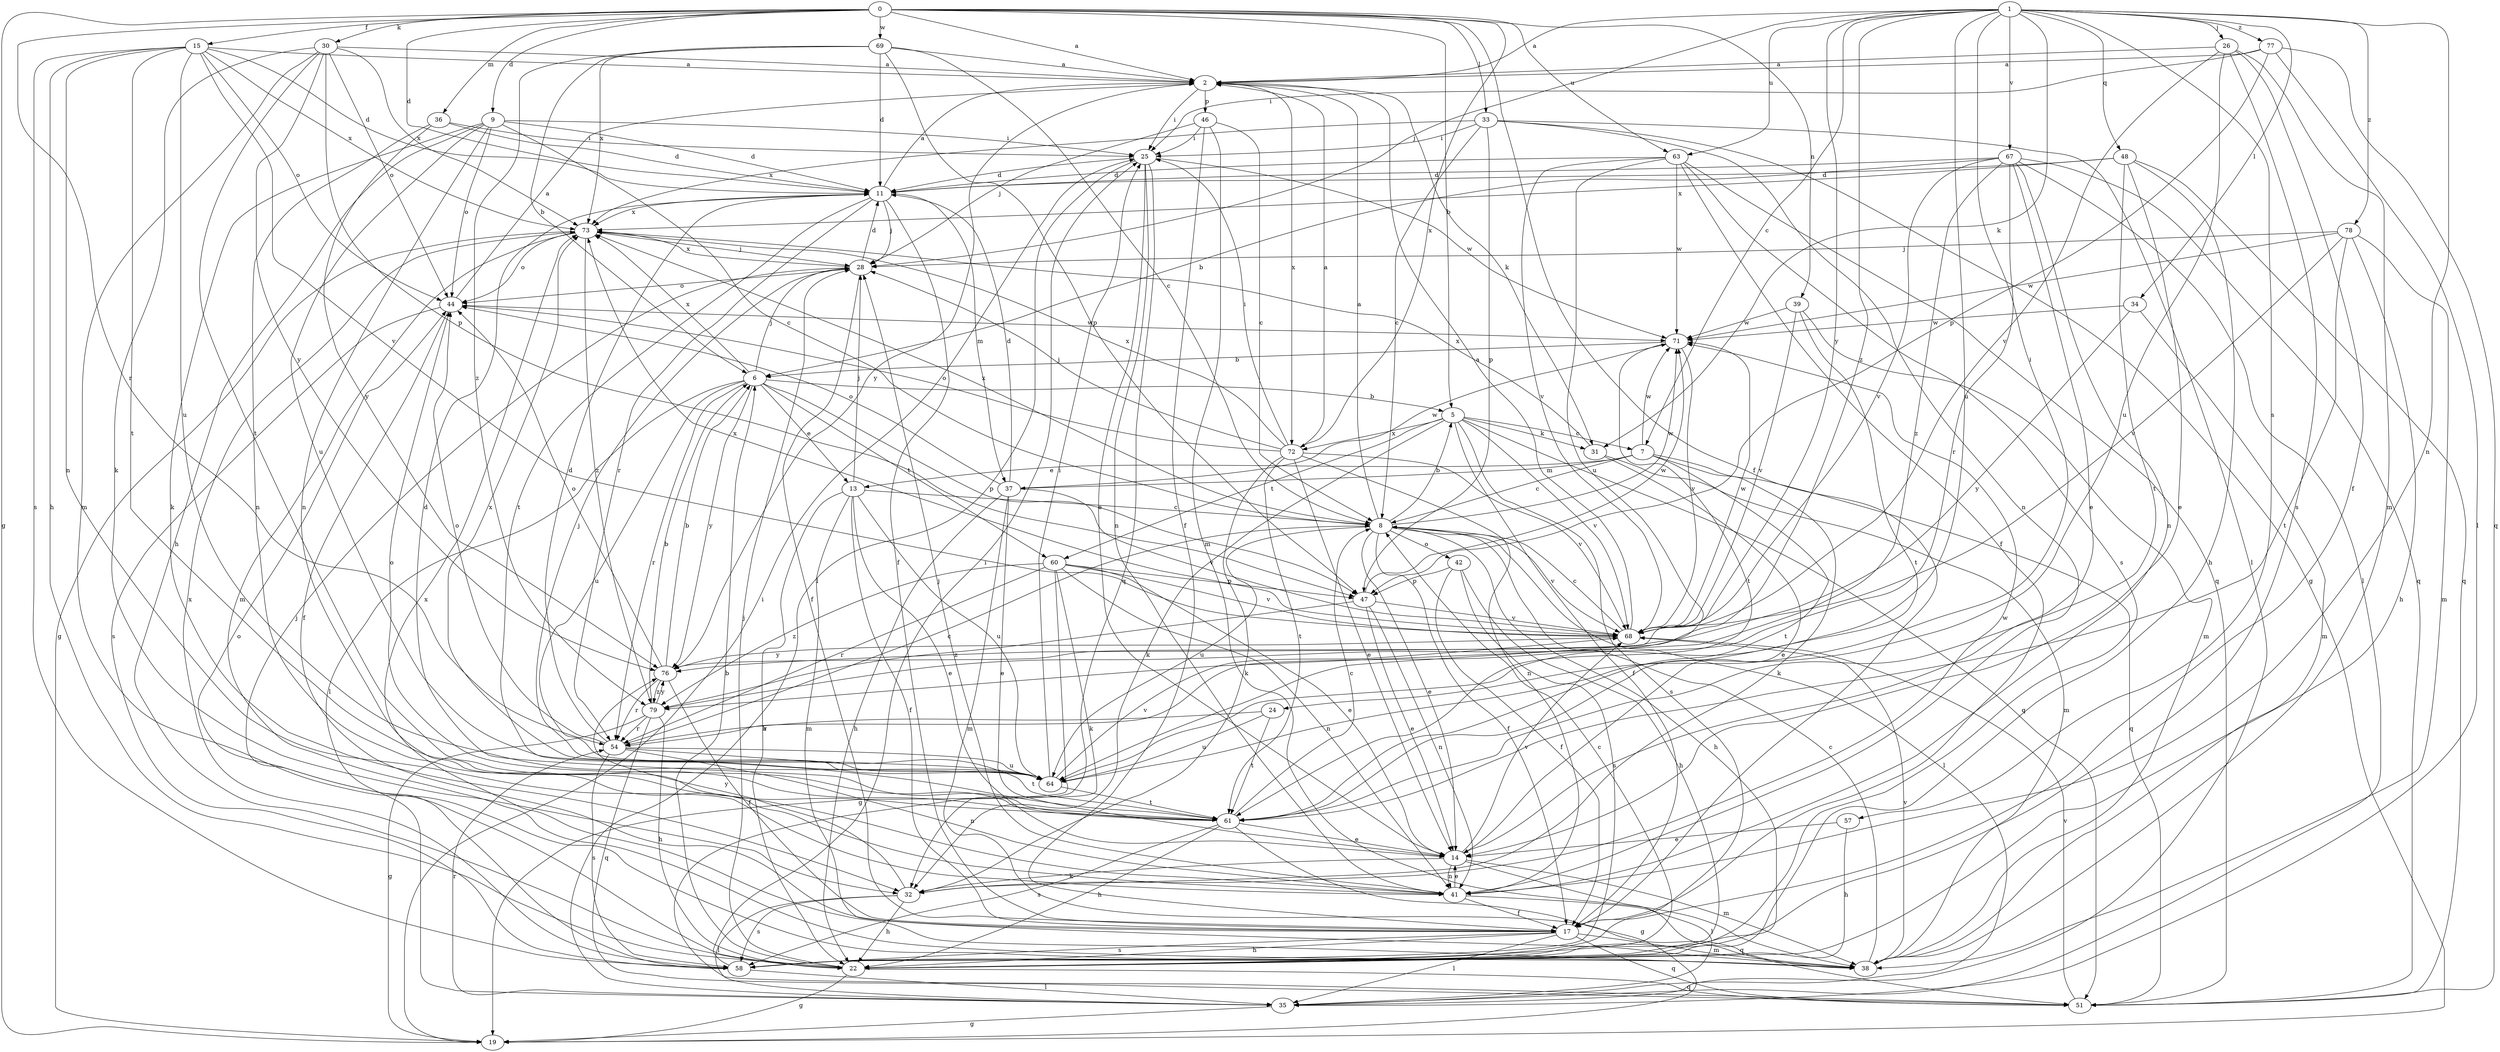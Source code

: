 strict digraph  {
0;
1;
2;
5;
6;
7;
8;
9;
11;
13;
14;
15;
17;
19;
22;
24;
25;
26;
28;
30;
31;
32;
33;
34;
35;
36;
37;
38;
39;
41;
42;
44;
46;
47;
48;
51;
54;
57;
58;
60;
61;
63;
64;
67;
68;
69;
71;
72;
73;
76;
77;
78;
79;
0 -> 2  [label=a];
0 -> 5  [label=b];
0 -> 9  [label=d];
0 -> 11  [label=d];
0 -> 15  [label=f];
0 -> 17  [label=f];
0 -> 19  [label=g];
0 -> 30  [label=k];
0 -> 33  [label=l];
0 -> 36  [label=m];
0 -> 39  [label=n];
0 -> 54  [label=r];
0 -> 63  [label=u];
0 -> 69  [label=w];
0 -> 72  [label=x];
1 -> 2  [label=a];
1 -> 7  [label=c];
1 -> 24  [label=i];
1 -> 26  [label=j];
1 -> 28  [label=j];
1 -> 31  [label=k];
1 -> 34  [label=l];
1 -> 41  [label=n];
1 -> 48  [label=q];
1 -> 57  [label=s];
1 -> 63  [label=u];
1 -> 64  [label=u];
1 -> 67  [label=v];
1 -> 76  [label=y];
1 -> 77  [label=z];
1 -> 78  [label=z];
1 -> 79  [label=z];
2 -> 25  [label=i];
2 -> 31  [label=k];
2 -> 46  [label=p];
2 -> 72  [label=x];
2 -> 76  [label=y];
5 -> 7  [label=c];
5 -> 17  [label=f];
5 -> 31  [label=k];
5 -> 32  [label=k];
5 -> 51  [label=q];
5 -> 58  [label=s];
5 -> 60  [label=t];
5 -> 68  [label=v];
5 -> 72  [label=x];
6 -> 5  [label=b];
6 -> 13  [label=e];
6 -> 28  [label=j];
6 -> 35  [label=l];
6 -> 47  [label=p];
6 -> 54  [label=r];
6 -> 60  [label=t];
6 -> 64  [label=u];
6 -> 73  [label=x];
6 -> 76  [label=y];
7 -> 8  [label=c];
7 -> 13  [label=e];
7 -> 32  [label=k];
7 -> 37  [label=m];
7 -> 51  [label=q];
7 -> 61  [label=t];
7 -> 71  [label=w];
8 -> 2  [label=a];
8 -> 5  [label=b];
8 -> 14  [label=e];
8 -> 17  [label=f];
8 -> 22  [label=h];
8 -> 35  [label=l];
8 -> 42  [label=o];
8 -> 64  [label=u];
8 -> 68  [label=v];
8 -> 71  [label=w];
8 -> 73  [label=x];
9 -> 8  [label=c];
9 -> 11  [label=d];
9 -> 22  [label=h];
9 -> 25  [label=i];
9 -> 32  [label=k];
9 -> 41  [label=n];
9 -> 44  [label=o];
9 -> 64  [label=u];
11 -> 2  [label=a];
11 -> 17  [label=f];
11 -> 28  [label=j];
11 -> 37  [label=m];
11 -> 54  [label=r];
11 -> 61  [label=t];
11 -> 73  [label=x];
13 -> 8  [label=c];
13 -> 14  [label=e];
13 -> 17  [label=f];
13 -> 22  [label=h];
13 -> 28  [label=j];
13 -> 38  [label=m];
13 -> 64  [label=u];
14 -> 32  [label=k];
14 -> 35  [label=l];
14 -> 38  [label=m];
14 -> 41  [label=n];
14 -> 68  [label=v];
15 -> 2  [label=a];
15 -> 11  [label=d];
15 -> 22  [label=h];
15 -> 41  [label=n];
15 -> 44  [label=o];
15 -> 58  [label=s];
15 -> 61  [label=t];
15 -> 64  [label=u];
15 -> 68  [label=v];
15 -> 73  [label=x];
17 -> 22  [label=h];
17 -> 35  [label=l];
17 -> 38  [label=m];
17 -> 51  [label=q];
17 -> 58  [label=s];
19 -> 25  [label=i];
22 -> 6  [label=b];
22 -> 8  [label=c];
22 -> 19  [label=g];
22 -> 28  [label=j];
22 -> 44  [label=o];
22 -> 51  [label=q];
24 -> 54  [label=r];
24 -> 61  [label=t];
24 -> 64  [label=u];
25 -> 11  [label=d];
25 -> 14  [label=e];
25 -> 35  [label=l];
25 -> 41  [label=n];
25 -> 51  [label=q];
25 -> 71  [label=w];
26 -> 2  [label=a];
26 -> 17  [label=f];
26 -> 38  [label=m];
26 -> 58  [label=s];
26 -> 64  [label=u];
26 -> 68  [label=v];
28 -> 11  [label=d];
28 -> 17  [label=f];
28 -> 44  [label=o];
28 -> 73  [label=x];
30 -> 2  [label=a];
30 -> 32  [label=k];
30 -> 38  [label=m];
30 -> 44  [label=o];
30 -> 47  [label=p];
30 -> 61  [label=t];
30 -> 73  [label=x];
30 -> 76  [label=y];
31 -> 14  [label=e];
31 -> 38  [label=m];
31 -> 73  [label=x];
32 -> 22  [label=h];
32 -> 35  [label=l];
32 -> 58  [label=s];
32 -> 71  [label=w];
32 -> 76  [label=y];
33 -> 8  [label=c];
33 -> 19  [label=g];
33 -> 25  [label=i];
33 -> 35  [label=l];
33 -> 41  [label=n];
33 -> 47  [label=p];
33 -> 73  [label=x];
34 -> 38  [label=m];
34 -> 71  [label=w];
34 -> 76  [label=y];
35 -> 19  [label=g];
35 -> 54  [label=r];
36 -> 11  [label=d];
36 -> 25  [label=i];
36 -> 41  [label=n];
36 -> 76  [label=y];
37 -> 11  [label=d];
37 -> 14  [label=e];
37 -> 22  [label=h];
37 -> 38  [label=m];
37 -> 44  [label=o];
37 -> 68  [label=v];
37 -> 71  [label=w];
38 -> 8  [label=c];
38 -> 68  [label=v];
38 -> 73  [label=x];
39 -> 38  [label=m];
39 -> 61  [label=t];
39 -> 68  [label=v];
39 -> 71  [label=w];
41 -> 14  [label=e];
41 -> 17  [label=f];
41 -> 28  [label=j];
41 -> 51  [label=q];
42 -> 17  [label=f];
42 -> 22  [label=h];
42 -> 47  [label=p];
42 -> 58  [label=s];
44 -> 2  [label=a];
44 -> 17  [label=f];
44 -> 58  [label=s];
44 -> 71  [label=w];
46 -> 8  [label=c];
46 -> 17  [label=f];
46 -> 25  [label=i];
46 -> 28  [label=j];
46 -> 38  [label=m];
47 -> 14  [label=e];
47 -> 41  [label=n];
47 -> 68  [label=v];
47 -> 71  [label=w];
47 -> 79  [label=z];
48 -> 11  [label=d];
48 -> 14  [label=e];
48 -> 22  [label=h];
48 -> 51  [label=q];
48 -> 61  [label=t];
48 -> 73  [label=x];
51 -> 68  [label=v];
54 -> 8  [label=c];
54 -> 11  [label=d];
54 -> 41  [label=n];
54 -> 44  [label=o];
54 -> 58  [label=s];
54 -> 61  [label=t];
54 -> 64  [label=u];
57 -> 14  [label=e];
57 -> 22  [label=h];
58 -> 25  [label=i];
58 -> 28  [label=j];
58 -> 35  [label=l];
58 -> 73  [label=x];
60 -> 14  [label=e];
60 -> 19  [label=g];
60 -> 32  [label=k];
60 -> 41  [label=n];
60 -> 47  [label=p];
60 -> 54  [label=r];
60 -> 68  [label=v];
60 -> 79  [label=z];
61 -> 8  [label=c];
61 -> 11  [label=d];
61 -> 14  [label=e];
61 -> 19  [label=g];
61 -> 22  [label=h];
61 -> 44  [label=o];
61 -> 58  [label=s];
63 -> 11  [label=d];
63 -> 17  [label=f];
63 -> 51  [label=q];
63 -> 58  [label=s];
63 -> 64  [label=u];
63 -> 68  [label=v];
63 -> 71  [label=w];
64 -> 25  [label=i];
64 -> 28  [label=j];
64 -> 61  [label=t];
64 -> 68  [label=v];
64 -> 73  [label=x];
67 -> 6  [label=b];
67 -> 11  [label=d];
67 -> 14  [label=e];
67 -> 35  [label=l];
67 -> 41  [label=n];
67 -> 51  [label=q];
67 -> 54  [label=r];
67 -> 68  [label=v];
67 -> 79  [label=z];
68 -> 2  [label=a];
68 -> 8  [label=c];
68 -> 71  [label=w];
68 -> 73  [label=x];
68 -> 76  [label=y];
69 -> 2  [label=a];
69 -> 6  [label=b];
69 -> 8  [label=c];
69 -> 11  [label=d];
69 -> 47  [label=p];
69 -> 73  [label=x];
69 -> 79  [label=z];
71 -> 6  [label=b];
71 -> 61  [label=t];
71 -> 68  [label=v];
72 -> 2  [label=a];
72 -> 14  [label=e];
72 -> 25  [label=i];
72 -> 28  [label=j];
72 -> 32  [label=k];
72 -> 41  [label=n];
72 -> 44  [label=o];
72 -> 61  [label=t];
72 -> 68  [label=v];
72 -> 73  [label=x];
73 -> 19  [label=g];
73 -> 28  [label=j];
73 -> 38  [label=m];
73 -> 44  [label=o];
73 -> 79  [label=z];
76 -> 6  [label=b];
76 -> 17  [label=f];
76 -> 44  [label=o];
76 -> 54  [label=r];
76 -> 79  [label=z];
77 -> 2  [label=a];
77 -> 25  [label=i];
77 -> 35  [label=l];
77 -> 47  [label=p];
77 -> 51  [label=q];
78 -> 22  [label=h];
78 -> 28  [label=j];
78 -> 38  [label=m];
78 -> 61  [label=t];
78 -> 68  [label=v];
78 -> 71  [label=w];
79 -> 6  [label=b];
79 -> 19  [label=g];
79 -> 22  [label=h];
79 -> 51  [label=q];
79 -> 54  [label=r];
79 -> 76  [label=y];
}
